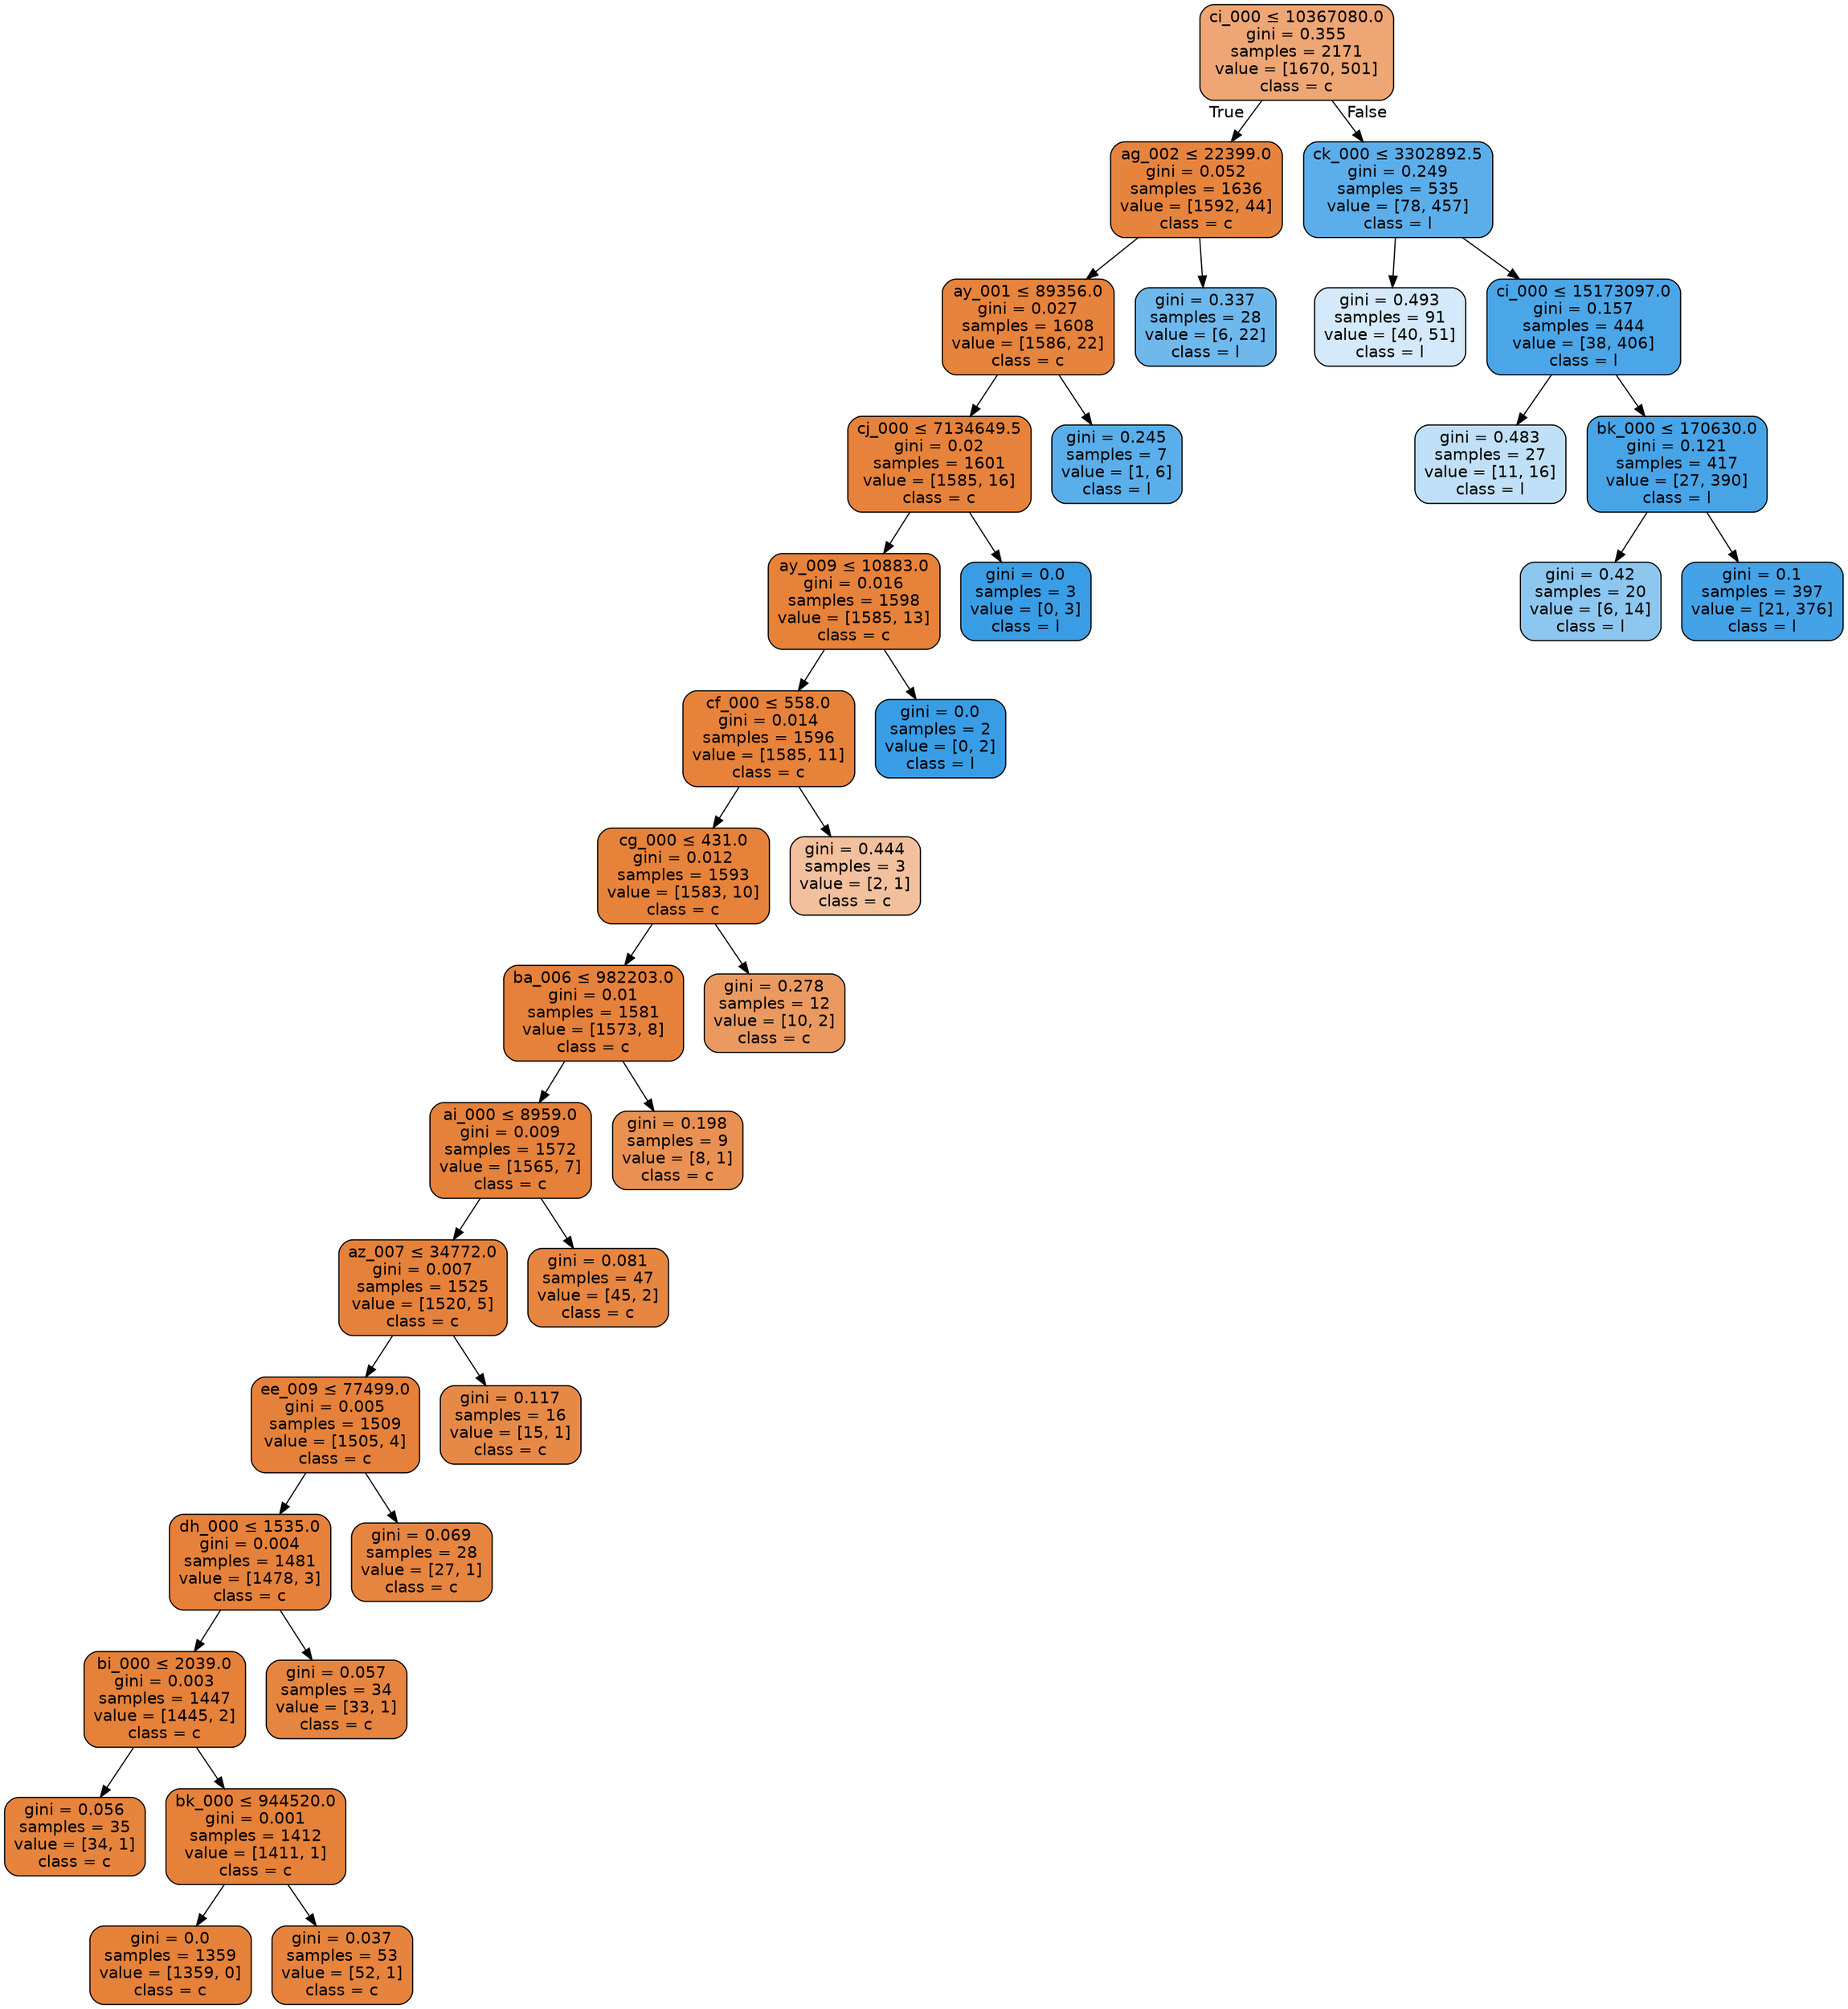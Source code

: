 digraph Tree {
node [shape=box, style="filled, rounded", color="black", fontname=helvetica] ;
edge [fontname=helvetica] ;
0 [label=<ci_000 &le; 10367080.0<br/>gini = 0.355<br/>samples = 2171<br/>value = [1670, 501]<br/>class = c>, fillcolor="#e58139b3"] ;
1 [label=<ag_002 &le; 22399.0<br/>gini = 0.052<br/>samples = 1636<br/>value = [1592, 44]<br/>class = c>, fillcolor="#e58139f8"] ;
0 -> 1 [labeldistance=2.5, labelangle=45, headlabel="True"] ;
2 [label=<ay_001 &le; 89356.0<br/>gini = 0.027<br/>samples = 1608<br/>value = [1586, 22]<br/>class = c>, fillcolor="#e58139fb"] ;
1 -> 2 ;
3 [label=<cj_000 &le; 7134649.5<br/>gini = 0.02<br/>samples = 1601<br/>value = [1585, 16]<br/>class = c>, fillcolor="#e58139fc"] ;
2 -> 3 ;
4 [label=<ay_009 &le; 10883.0<br/>gini = 0.016<br/>samples = 1598<br/>value = [1585, 13]<br/>class = c>, fillcolor="#e58139fd"] ;
3 -> 4 ;
5 [label=<cf_000 &le; 558.0<br/>gini = 0.014<br/>samples = 1596<br/>value = [1585, 11]<br/>class = c>, fillcolor="#e58139fd"] ;
4 -> 5 ;
6 [label=<cg_000 &le; 431.0<br/>gini = 0.012<br/>samples = 1593<br/>value = [1583, 10]<br/>class = c>, fillcolor="#e58139fd"] ;
5 -> 6 ;
7 [label=<ba_006 &le; 982203.0<br/>gini = 0.01<br/>samples = 1581<br/>value = [1573, 8]<br/>class = c>, fillcolor="#e58139fe"] ;
6 -> 7 ;
8 [label=<ai_000 &le; 8959.0<br/>gini = 0.009<br/>samples = 1572<br/>value = [1565, 7]<br/>class = c>, fillcolor="#e58139fe"] ;
7 -> 8 ;
9 [label=<az_007 &le; 34772.0<br/>gini = 0.007<br/>samples = 1525<br/>value = [1520, 5]<br/>class = c>, fillcolor="#e58139fe"] ;
8 -> 9 ;
10 [label=<ee_009 &le; 77499.0<br/>gini = 0.005<br/>samples = 1509<br/>value = [1505, 4]<br/>class = c>, fillcolor="#e58139fe"] ;
9 -> 10 ;
11 [label=<dh_000 &le; 1535.0<br/>gini = 0.004<br/>samples = 1481<br/>value = [1478, 3]<br/>class = c>, fillcolor="#e58139fe"] ;
10 -> 11 ;
12 [label=<bi_000 &le; 2039.0<br/>gini = 0.003<br/>samples = 1447<br/>value = [1445, 2]<br/>class = c>, fillcolor="#e58139ff"] ;
11 -> 12 ;
13 [label=<gini = 0.056<br/>samples = 35<br/>value = [34, 1]<br/>class = c>, fillcolor="#e58139f8"] ;
12 -> 13 ;
14 [label=<bk_000 &le; 944520.0<br/>gini = 0.001<br/>samples = 1412<br/>value = [1411, 1]<br/>class = c>, fillcolor="#e58139ff"] ;
12 -> 14 ;
15 [label=<gini = 0.0<br/>samples = 1359<br/>value = [1359, 0]<br/>class = c>, fillcolor="#e58139ff"] ;
14 -> 15 ;
16 [label=<gini = 0.037<br/>samples = 53<br/>value = [52, 1]<br/>class = c>, fillcolor="#e58139fa"] ;
14 -> 16 ;
17 [label=<gini = 0.057<br/>samples = 34<br/>value = [33, 1]<br/>class = c>, fillcolor="#e58139f7"] ;
11 -> 17 ;
18 [label=<gini = 0.069<br/>samples = 28<br/>value = [27, 1]<br/>class = c>, fillcolor="#e58139f6"] ;
10 -> 18 ;
19 [label=<gini = 0.117<br/>samples = 16<br/>value = [15, 1]<br/>class = c>, fillcolor="#e58139ee"] ;
9 -> 19 ;
20 [label=<gini = 0.081<br/>samples = 47<br/>value = [45, 2]<br/>class = c>, fillcolor="#e58139f4"] ;
8 -> 20 ;
21 [label=<gini = 0.198<br/>samples = 9<br/>value = [8, 1]<br/>class = c>, fillcolor="#e58139df"] ;
7 -> 21 ;
22 [label=<gini = 0.278<br/>samples = 12<br/>value = [10, 2]<br/>class = c>, fillcolor="#e58139cc"] ;
6 -> 22 ;
23 [label=<gini = 0.444<br/>samples = 3<br/>value = [2, 1]<br/>class = c>, fillcolor="#e581397f"] ;
5 -> 23 ;
24 [label=<gini = 0.0<br/>samples = 2<br/>value = [0, 2]<br/>class = l>, fillcolor="#399de5ff"] ;
4 -> 24 ;
25 [label=<gini = 0.0<br/>samples = 3<br/>value = [0, 3]<br/>class = l>, fillcolor="#399de5ff"] ;
3 -> 25 ;
26 [label=<gini = 0.245<br/>samples = 7<br/>value = [1, 6]<br/>class = l>, fillcolor="#399de5d4"] ;
2 -> 26 ;
27 [label=<gini = 0.337<br/>samples = 28<br/>value = [6, 22]<br/>class = l>, fillcolor="#399de5b9"] ;
1 -> 27 ;
28 [label=<ck_000 &le; 3302892.5<br/>gini = 0.249<br/>samples = 535<br/>value = [78, 457]<br/>class = l>, fillcolor="#399de5d3"] ;
0 -> 28 [labeldistance=2.5, labelangle=-45, headlabel="False"] ;
29 [label=<gini = 0.493<br/>samples = 91<br/>value = [40, 51]<br/>class = l>, fillcolor="#399de537"] ;
28 -> 29 ;
30 [label=<ci_000 &le; 15173097.0<br/>gini = 0.157<br/>samples = 444<br/>value = [38, 406]<br/>class = l>, fillcolor="#399de5e7"] ;
28 -> 30 ;
31 [label=<gini = 0.483<br/>samples = 27<br/>value = [11, 16]<br/>class = l>, fillcolor="#399de550"] ;
30 -> 31 ;
32 [label=<bk_000 &le; 170630.0<br/>gini = 0.121<br/>samples = 417<br/>value = [27, 390]<br/>class = l>, fillcolor="#399de5ed"] ;
30 -> 32 ;
33 [label=<gini = 0.42<br/>samples = 20<br/>value = [6, 14]<br/>class = l>, fillcolor="#399de592"] ;
32 -> 33 ;
34 [label=<gini = 0.1<br/>samples = 397<br/>value = [21, 376]<br/>class = l>, fillcolor="#399de5f1"] ;
32 -> 34 ;
}
